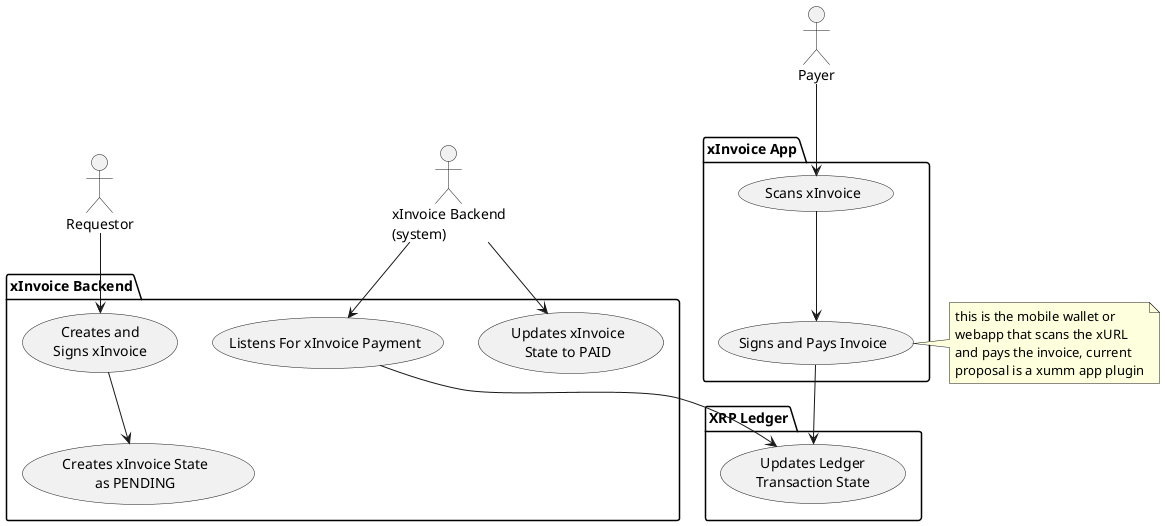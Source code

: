 @startuml xinvoice_use

actor :Requestor: as Requestor
actor :Payer: as Payer
actor :xInvoice Backend\n(system): as Backend

package "xInvoice App" {
    (Scans xInvoice)
    (Signs and Pays Invoice)
}
note right
this is the mobile wallet or 
webapp that scans the xURL 
and pays the invoice, current 
proposal is a xumm app plugin
end note

package "XRP Ledger" {
    (Updates Ledger\nTransaction State)
}

package "xInvoice Backend" {
    (Creates and\nSigns xInvoice)
    (Listens For xInvoice Payment)
    (Creates xInvoice State\nas PENDING)
    (Updates xInvoice\nState to PAID)
}

'creation
Requestor-->(Creates and\nSigns xInvoice)
(Creates and\nSigns xInvoice)-->(Creates xInvoice State\nas PENDING)

' payment
Payer-->(Scans xInvoice)
(Scans xInvoice)-->(Signs and Pays Invoice)
(Signs and Pays Invoice)-->(Updates Ledger\nTransaction State)

'backend updates
Backend-->(Listens For xInvoice Payment)
Backend-->(Updates xInvoice\nState to PAID)
(Listens For xInvoice Payment)-->(Updates Ledger\nTransaction State)




@enduml